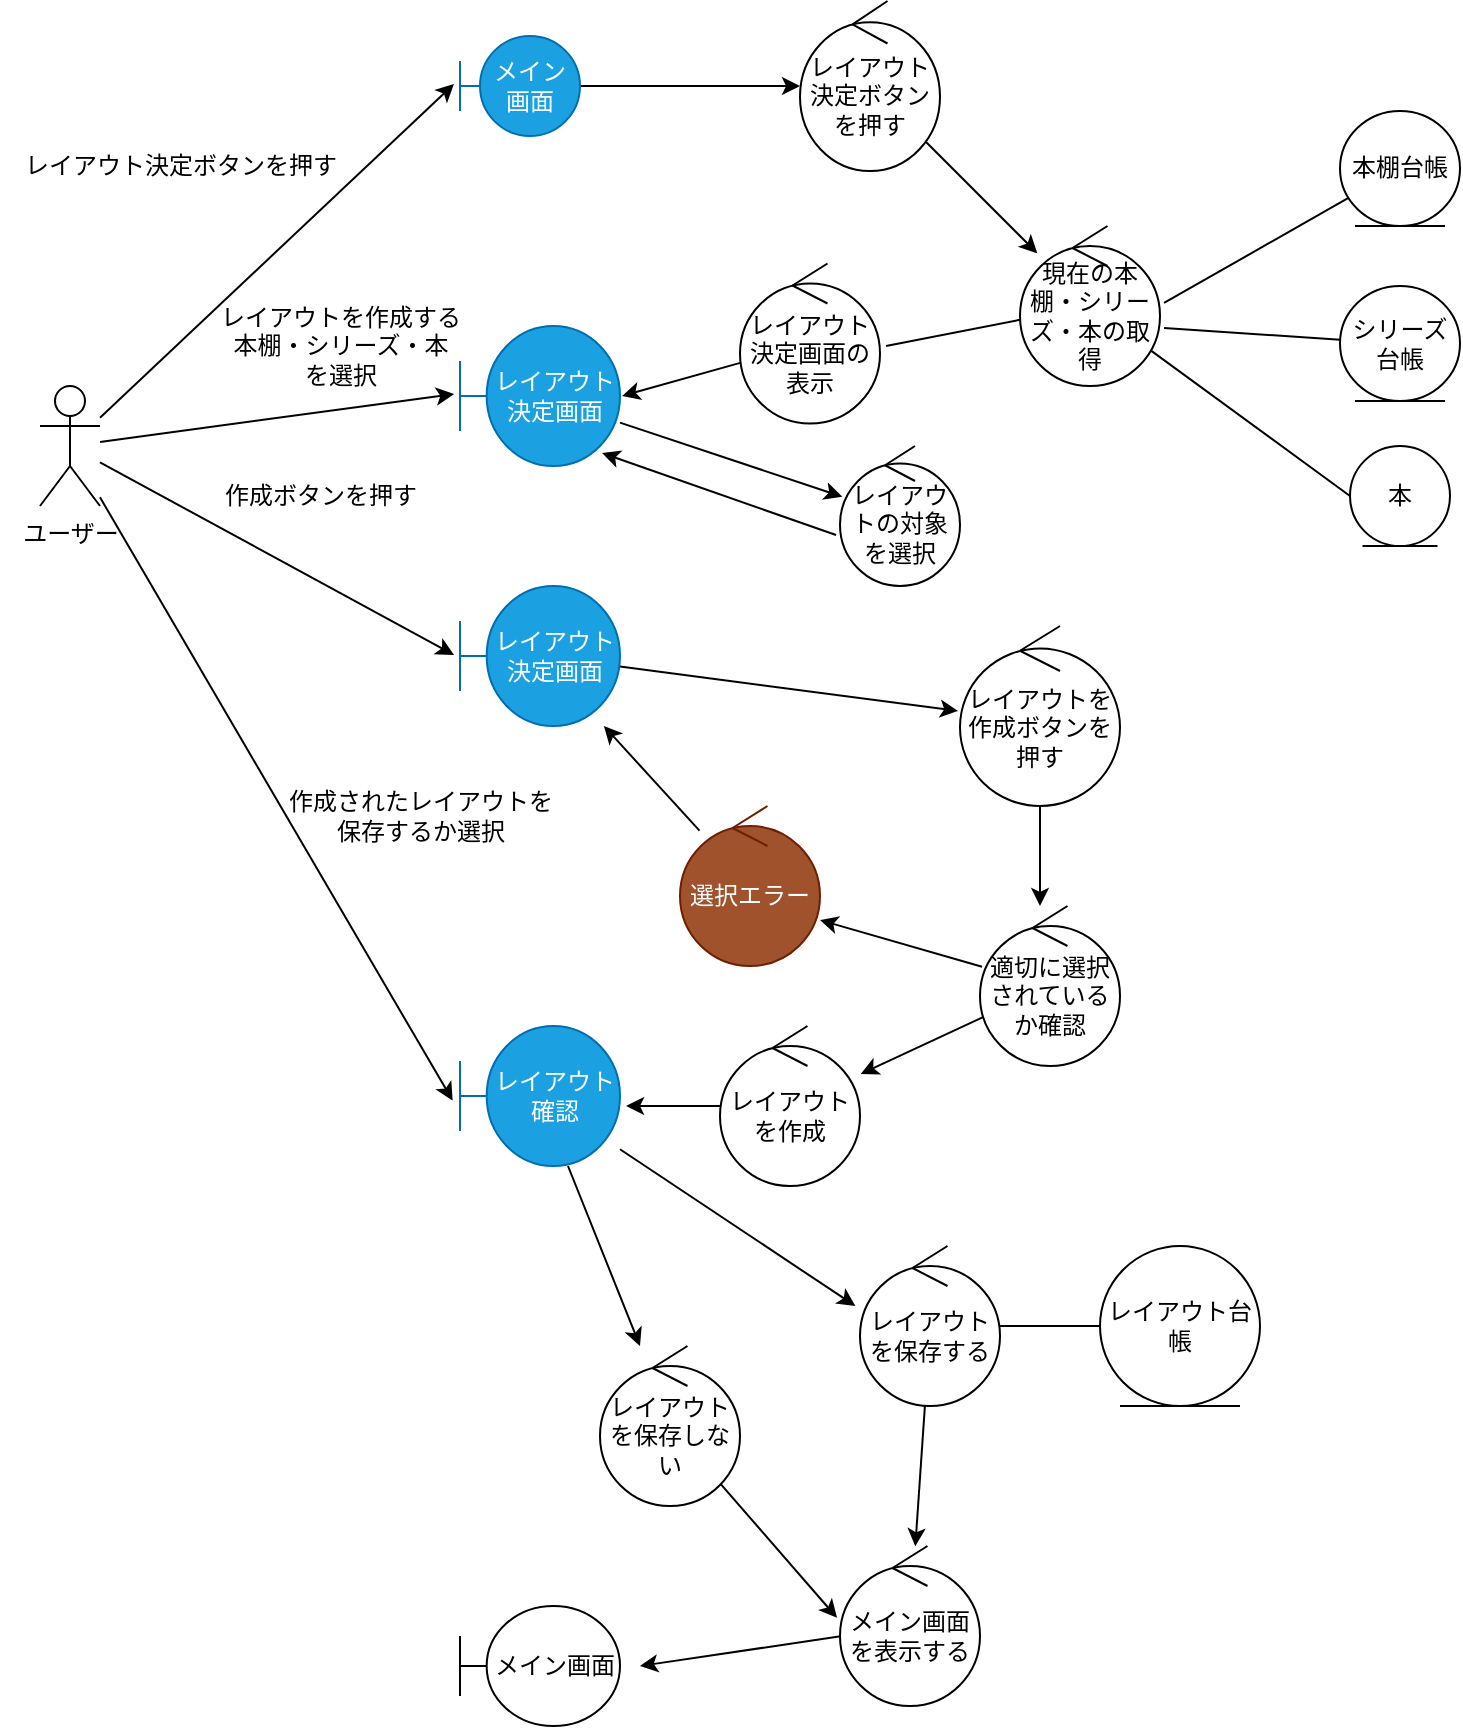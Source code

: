 <mxfile version="20.0.4" type="embed">
    <diagram id="2BZwo8yJzAwSgIiJXTIK" name="ページ1">
        <mxGraphModel dx="680" dy="465" grid="1" gridSize="10" guides="1" tooltips="1" connect="1" arrows="1" fold="1" page="1" pageScale="1" pageWidth="827" pageHeight="1169" math="0" shadow="0">
            <root>
                <mxCell id="0"/>
                <mxCell id="1" parent="0"/>
                <mxCell id="19" style="edgeStyle=none;html=1;entryX=-0.05;entryY=0.48;entryDx=0;entryDy=0;entryPerimeter=0;endArrow=classic;endFill=1;" parent="1" source="2" target="3" edge="1">
                    <mxGeometry relative="1" as="geometry"/>
                </mxCell>
                <mxCell id="20" style="edgeStyle=none;html=1;entryX=-0.037;entryY=0.486;entryDx=0;entryDy=0;entryPerimeter=0;endArrow=classic;endFill=1;" parent="1" source="2" target="17" edge="1">
                    <mxGeometry relative="1" as="geometry"/>
                </mxCell>
                <mxCell id="29" style="edgeStyle=none;html=1;entryX=-0.037;entryY=0.493;entryDx=0;entryDy=0;entryPerimeter=0;endArrow=classic;endFill=1;" parent="1" source="2" target="28" edge="1">
                    <mxGeometry relative="1" as="geometry"/>
                </mxCell>
                <mxCell id="42" style="edgeStyle=none;html=1;entryX=-0.046;entryY=0.533;entryDx=0;entryDy=0;entryPerimeter=0;endArrow=classic;endFill=1;" parent="1" source="2" target="41" edge="1">
                    <mxGeometry relative="1" as="geometry"/>
                </mxCell>
                <mxCell id="2" value="ユーザー" style="shape=umlActor;verticalLabelPosition=bottom;verticalAlign=top;html=1;" parent="1" vertex="1">
                    <mxGeometry x="70" y="390" width="30" height="60" as="geometry"/>
                </mxCell>
                <mxCell id="5" style="edgeStyle=none;html=1;" parent="1" source="3" target="4" edge="1">
                    <mxGeometry relative="1" as="geometry"/>
                </mxCell>
                <mxCell id="3" value="メイン&lt;br&gt;画面" style="shape=umlBoundary;whiteSpace=wrap;html=1;fillColor=#1ba1e2;fontColor=#ffffff;strokeColor=#006EAF;" parent="1" vertex="1">
                    <mxGeometry x="280" y="215" width="60" height="50" as="geometry"/>
                </mxCell>
                <mxCell id="9" style="edgeStyle=none;html=1;" parent="1" source="4" target="6" edge="1">
                    <mxGeometry relative="1" as="geometry"/>
                </mxCell>
                <mxCell id="4" value="レイアウト決定ボタンを押す" style="ellipse;shape=umlControl;whiteSpace=wrap;html=1;" parent="1" vertex="1">
                    <mxGeometry x="450" y="197.5" width="70" height="85" as="geometry"/>
                </mxCell>
                <mxCell id="14" style="edgeStyle=none;html=1;entryX=0;entryY=0.5;entryDx=0;entryDy=0;endArrow=none;endFill=0;" parent="1" source="6" target="12" edge="1">
                    <mxGeometry relative="1" as="geometry"/>
                </mxCell>
                <mxCell id="16" style="edgeStyle=none;html=1;entryX=1.043;entryY=0.516;entryDx=0;entryDy=0;entryPerimeter=0;endArrow=none;endFill=0;" parent="1" source="6" target="15" edge="1">
                    <mxGeometry relative="1" as="geometry"/>
                </mxCell>
                <mxCell id="6" value="現在の本棚・シリーズ・本の取得" style="ellipse;shape=umlControl;whiteSpace=wrap;html=1;" parent="1" vertex="1">
                    <mxGeometry x="560" y="310" width="70" height="80" as="geometry"/>
                </mxCell>
                <mxCell id="10" style="edgeStyle=none;html=1;entryX=1.029;entryY=0.481;entryDx=0;entryDy=0;entryPerimeter=0;endArrow=none;endFill=0;" parent="1" source="7" target="6" edge="1">
                    <mxGeometry relative="1" as="geometry"/>
                </mxCell>
                <mxCell id="7" value="本棚台帳" style="ellipse;shape=umlEntity;whiteSpace=wrap;html=1;" parent="1" vertex="1">
                    <mxGeometry x="720" y="252.5" width="60" height="57.5" as="geometry"/>
                </mxCell>
                <mxCell id="11" style="edgeStyle=none;html=1;entryX=1.029;entryY=0.638;entryDx=0;entryDy=0;entryPerimeter=0;endArrow=none;endFill=0;" parent="1" source="8" target="6" edge="1">
                    <mxGeometry relative="1" as="geometry"/>
                </mxCell>
                <mxCell id="8" value="シリーズ台帳" style="ellipse;shape=umlEntity;whiteSpace=wrap;html=1;" parent="1" vertex="1">
                    <mxGeometry x="720" y="340" width="60" height="57.5" as="geometry"/>
                </mxCell>
                <mxCell id="12" value="本" style="ellipse;shape=umlEntity;whiteSpace=wrap;html=1;" parent="1" vertex="1">
                    <mxGeometry x="725" y="420" width="50" height="50" as="geometry"/>
                </mxCell>
                <mxCell id="18" style="edgeStyle=none;html=1;entryX=1.013;entryY=0.5;entryDx=0;entryDy=0;entryPerimeter=0;endArrow=classic;endFill=1;" parent="1" source="15" target="17" edge="1">
                    <mxGeometry relative="1" as="geometry"/>
                </mxCell>
                <mxCell id="15" value="レイアウト決定画面の表示" style="ellipse;shape=umlControl;whiteSpace=wrap;html=1;" parent="1" vertex="1">
                    <mxGeometry x="420" y="328.75" width="70" height="80" as="geometry"/>
                </mxCell>
                <mxCell id="25" style="edgeStyle=none;html=1;endArrow=classic;endFill=1;" parent="1" source="17" target="24" edge="1">
                    <mxGeometry relative="1" as="geometry"/>
                </mxCell>
                <mxCell id="17" value="レイアウト決定画面" style="shape=umlBoundary;whiteSpace=wrap;html=1;fillColor=#1ba1e2;fontColor=#ffffff;strokeColor=#006EAF;" parent="1" vertex="1">
                    <mxGeometry x="280" y="360" width="80" height="70" as="geometry"/>
                </mxCell>
                <mxCell id="21" value="レイアウト決定ボタンを押す" style="text;html=1;align=center;verticalAlign=middle;resizable=0;points=[];autosize=1;strokeColor=none;fillColor=none;" parent="1" vertex="1">
                    <mxGeometry x="50" y="265" width="180" height="30" as="geometry"/>
                </mxCell>
                <mxCell id="22" value="レイアウトを作成する&lt;br&gt;本棚・シリーズ・本&lt;br&gt;を選択" style="text;html=1;align=center;verticalAlign=middle;resizable=0;points=[];autosize=1;strokeColor=none;fillColor=none;" parent="1" vertex="1">
                    <mxGeometry x="150" y="340" width="140" height="60" as="geometry"/>
                </mxCell>
                <mxCell id="27" style="edgeStyle=none;html=1;entryX=0.888;entryY=0.907;entryDx=0;entryDy=0;entryPerimeter=0;endArrow=classic;endFill=1;exitX=-0.033;exitY=0.636;exitDx=0;exitDy=0;exitPerimeter=0;" parent="1" source="24" target="17" edge="1">
                    <mxGeometry relative="1" as="geometry"/>
                </mxCell>
                <mxCell id="24" value="レイアウトの対象を選択" style="ellipse;shape=umlControl;whiteSpace=wrap;html=1;" parent="1" vertex="1">
                    <mxGeometry x="470" y="420" width="60" height="70" as="geometry"/>
                </mxCell>
                <mxCell id="32" style="edgeStyle=none;html=1;entryX=-0.012;entryY=0.472;entryDx=0;entryDy=0;entryPerimeter=0;endArrow=classic;endFill=1;" parent="1" source="28" target="31" edge="1">
                    <mxGeometry relative="1" as="geometry"/>
                </mxCell>
                <mxCell id="28" value="レイアウト決定画面" style="shape=umlBoundary;whiteSpace=wrap;html=1;fillColor=#1ba1e2;fontColor=#ffffff;strokeColor=#006EAF;" parent="1" vertex="1">
                    <mxGeometry x="280" y="490" width="80" height="70" as="geometry"/>
                </mxCell>
                <mxCell id="30" value="作成ボタンを押す" style="text;html=1;align=center;verticalAlign=middle;resizable=0;points=[];autosize=1;strokeColor=none;fillColor=none;" parent="1" vertex="1">
                    <mxGeometry x="150" y="430" width="120" height="30" as="geometry"/>
                </mxCell>
                <mxCell id="34" style="edgeStyle=none;html=1;endArrow=classic;endFill=1;" parent="1" source="31" edge="1">
                    <mxGeometry relative="1" as="geometry">
                        <mxPoint x="570" y="650" as="targetPoint"/>
                    </mxGeometry>
                </mxCell>
                <mxCell id="31" value="レイアウトを作成ボタンを押す" style="ellipse;shape=umlControl;whiteSpace=wrap;html=1;" parent="1" vertex="1">
                    <mxGeometry x="530" y="510" width="80" height="90" as="geometry"/>
                </mxCell>
                <mxCell id="37" style="edgeStyle=none;html=1;entryX=1;entryY=0.713;entryDx=0;entryDy=0;entryPerimeter=0;endArrow=classic;endFill=1;" parent="1" source="33" target="36" edge="1">
                    <mxGeometry relative="1" as="geometry"/>
                </mxCell>
                <mxCell id="40" style="edgeStyle=none;html=1;entryX=1.005;entryY=0.3;entryDx=0;entryDy=0;entryPerimeter=0;endArrow=classic;endFill=1;" parent="1" source="33" target="39" edge="1">
                    <mxGeometry relative="1" as="geometry"/>
                </mxCell>
                <mxCell id="33" value="適切に選択されているか確認" style="ellipse;shape=umlControl;whiteSpace=wrap;html=1;" parent="1" vertex="1">
                    <mxGeometry x="540" y="650" width="70" height="80" as="geometry"/>
                </mxCell>
                <mxCell id="38" style="edgeStyle=none;html=1;endArrow=classic;endFill=1;" parent="1" source="36" target="28" edge="1">
                    <mxGeometry relative="1" as="geometry"/>
                </mxCell>
                <mxCell id="36" value="選択エラー" style="ellipse;shape=umlControl;whiteSpace=wrap;html=1;fillColor=#a0522d;fontColor=#ffffff;strokeColor=#6D1F00;" parent="1" vertex="1">
                    <mxGeometry x="390" y="600" width="70" height="80" as="geometry"/>
                </mxCell>
                <mxCell id="43" style="edgeStyle=none;html=1;entryX=1.038;entryY=0.571;entryDx=0;entryDy=0;entryPerimeter=0;endArrow=classic;endFill=1;" parent="1" source="39" target="41" edge="1">
                    <mxGeometry relative="1" as="geometry"/>
                </mxCell>
                <mxCell id="39" value="レイアウトを作成" style="ellipse;shape=umlControl;whiteSpace=wrap;html=1;" parent="1" vertex="1">
                    <mxGeometry x="410" y="710" width="70" height="80" as="geometry"/>
                </mxCell>
                <mxCell id="50" style="edgeStyle=none;html=1;entryX=-0.033;entryY=0.375;entryDx=0;entryDy=0;entryPerimeter=0;endArrow=classic;endFill=1;" parent="1" source="41" target="45" edge="1">
                    <mxGeometry relative="1" as="geometry"/>
                </mxCell>
                <mxCell id="51" style="edgeStyle=none;html=1;endArrow=classic;endFill=1;" parent="1" source="41" edge="1">
                    <mxGeometry relative="1" as="geometry">
                        <mxPoint x="370" y="870" as="targetPoint"/>
                    </mxGeometry>
                </mxCell>
                <mxCell id="41" value="レイアウト確認" style="shape=umlBoundary;whiteSpace=wrap;html=1;fillColor=#1ba1e2;fontColor=#ffffff;strokeColor=#006EAF;" parent="1" vertex="1">
                    <mxGeometry x="280" y="710" width="80" height="70" as="geometry"/>
                </mxCell>
                <mxCell id="44" value="作成されたレイアウトを&lt;br&gt;保存するか選択" style="text;html=1;align=center;verticalAlign=middle;resizable=0;points=[];autosize=1;strokeColor=none;fillColor=none;rotation=0;" parent="1" vertex="1">
                    <mxGeometry x="180" y="585" width="160" height="40" as="geometry"/>
                </mxCell>
                <mxCell id="49" style="edgeStyle=none;html=1;entryX=0;entryY=0.5;entryDx=0;entryDy=0;endArrow=none;endFill=0;" parent="1" source="45" target="47" edge="1">
                    <mxGeometry relative="1" as="geometry"/>
                </mxCell>
                <mxCell id="54" style="edgeStyle=none;html=1;endArrow=classic;endFill=1;" parent="1" source="45" target="52" edge="1">
                    <mxGeometry relative="1" as="geometry"/>
                </mxCell>
                <mxCell id="45" value="レイアウトを保存する" style="ellipse;shape=umlControl;whiteSpace=wrap;html=1;" parent="1" vertex="1">
                    <mxGeometry x="480" y="820" width="70" height="80" as="geometry"/>
                </mxCell>
                <mxCell id="53" style="edgeStyle=none;html=1;entryX=-0.021;entryY=0.449;entryDx=0;entryDy=0;entryPerimeter=0;endArrow=classic;endFill=1;" parent="1" source="46" target="52" edge="1">
                    <mxGeometry relative="1" as="geometry"/>
                </mxCell>
                <mxCell id="46" value="レイアウトを保存しない" style="ellipse;shape=umlControl;whiteSpace=wrap;html=1;" parent="1" vertex="1">
                    <mxGeometry x="350" y="870" width="70" height="80" as="geometry"/>
                </mxCell>
                <mxCell id="47" value="レイアウト台帳" style="ellipse;shape=umlEntity;whiteSpace=wrap;html=1;" parent="1" vertex="1">
                    <mxGeometry x="600" y="820" width="80" height="80" as="geometry"/>
                </mxCell>
                <mxCell id="56" style="edgeStyle=none;html=1;endArrow=classic;endFill=1;" parent="1" source="52" edge="1">
                    <mxGeometry relative="1" as="geometry">
                        <mxPoint x="370" y="1030.0" as="targetPoint"/>
                    </mxGeometry>
                </mxCell>
                <mxCell id="52" value="メイン画面を表示する" style="ellipse;shape=umlControl;whiteSpace=wrap;html=1;" parent="1" vertex="1">
                    <mxGeometry x="470" y="970" width="70" height="80" as="geometry"/>
                </mxCell>
                <mxCell id="55" value="メイン画面" style="shape=umlBoundary;whiteSpace=wrap;html=1;" parent="1" vertex="1">
                    <mxGeometry x="280" y="1000" width="80" height="60" as="geometry"/>
                </mxCell>
            </root>
        </mxGraphModel>
    </diagram>
</mxfile>